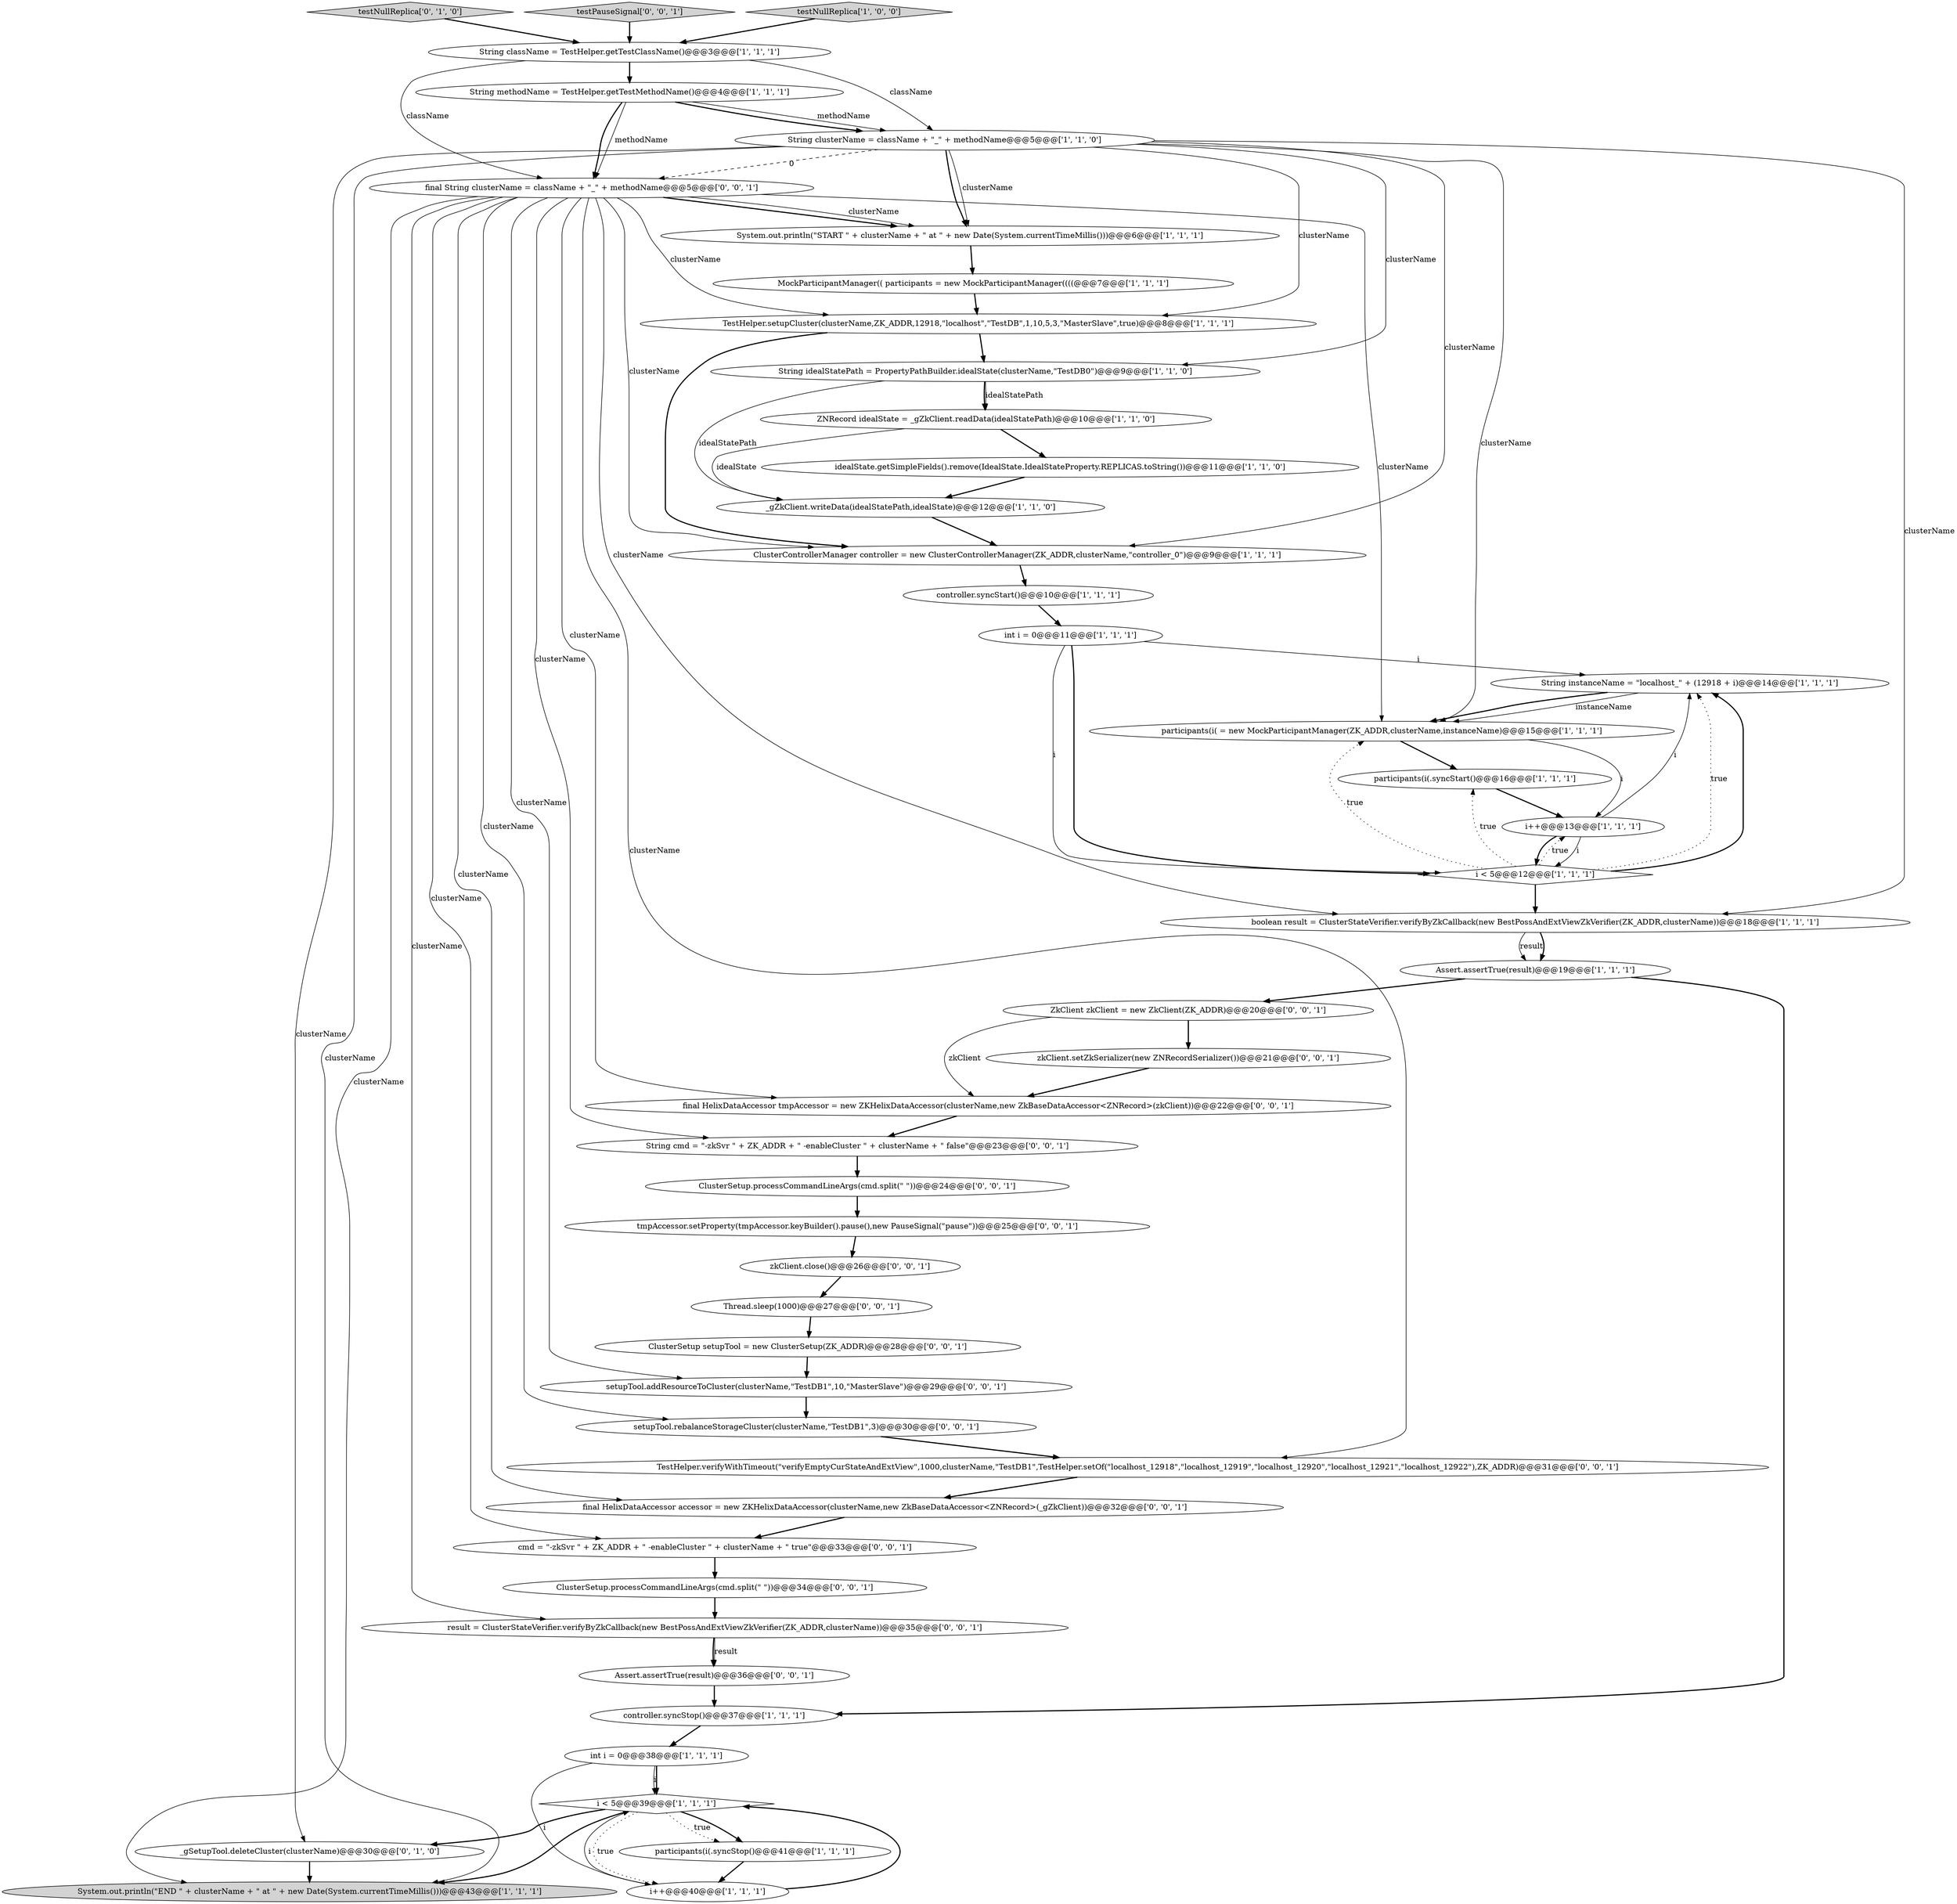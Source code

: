 digraph {
40 [style = filled, label = "String cmd = \"-zkSvr \" + ZK_ADDR + \" -enableCluster \" + clusterName + \" false\"@@@23@@@['0', '0', '1']", fillcolor = white, shape = ellipse image = "AAA0AAABBB3BBB"];
19 [style = filled, label = "ZNRecord idealState = _gZkClient.readData(idealStatePath)@@@10@@@['1', '1', '0']", fillcolor = white, shape = ellipse image = "AAA0AAABBB1BBB"];
2 [style = filled, label = "controller.syncStop()@@@37@@@['1', '1', '1']", fillcolor = white, shape = ellipse image = "AAA0AAABBB1BBB"];
47 [style = filled, label = "final String clusterName = className + \"_\" + methodName@@@5@@@['0', '0', '1']", fillcolor = white, shape = ellipse image = "AAA0AAABBB3BBB"];
27 [style = filled, label = "testNullReplica['0', '1', '0']", fillcolor = lightgray, shape = diamond image = "AAA0AAABBB2BBB"];
6 [style = filled, label = "System.out.println(\"START \" + clusterName + \" at \" + new Date(System.currentTimeMillis()))@@@6@@@['1', '1', '1']", fillcolor = white, shape = ellipse image = "AAA0AAABBB1BBB"];
33 [style = filled, label = "zkClient.setZkSerializer(new ZNRecordSerializer())@@@21@@@['0', '0', '1']", fillcolor = white, shape = ellipse image = "AAA0AAABBB3BBB"];
37 [style = filled, label = "testPauseSignal['0', '0', '1']", fillcolor = lightgray, shape = diamond image = "AAA0AAABBB3BBB"];
10 [style = filled, label = "ClusterControllerManager controller = new ClusterControllerManager(ZK_ADDR,clusterName,\"controller_0\")@@@9@@@['1', '1', '1']", fillcolor = white, shape = ellipse image = "AAA0AAABBB1BBB"];
20 [style = filled, label = "MockParticipantManager(( participants = new MockParticipantManager((((@@@7@@@['1', '1', '1']", fillcolor = white, shape = ellipse image = "AAA0AAABBB1BBB"];
36 [style = filled, label = "Assert.assertTrue(result)@@@36@@@['0', '0', '1']", fillcolor = white, shape = ellipse image = "AAA0AAABBB3BBB"];
18 [style = filled, label = "System.out.println(\"END \" + clusterName + \" at \" + new Date(System.currentTimeMillis()))@@@43@@@['1', '1', '1']", fillcolor = lightgray, shape = ellipse image = "AAA0AAABBB1BBB"];
32 [style = filled, label = "setupTool.rebalanceStorageCluster(clusterName,\"TestDB1\",3)@@@30@@@['0', '0', '1']", fillcolor = white, shape = ellipse image = "AAA0AAABBB3BBB"];
42 [style = filled, label = "ClusterSetup setupTool = new ClusterSetup(ZK_ADDR)@@@28@@@['0', '0', '1']", fillcolor = white, shape = ellipse image = "AAA0AAABBB3BBB"];
4 [style = filled, label = "participants(i(.syncStart()@@@16@@@['1', '1', '1']", fillcolor = white, shape = ellipse image = "AAA0AAABBB1BBB"];
5 [style = filled, label = "String clusterName = className + \"_\" + methodName@@@5@@@['1', '1', '0']", fillcolor = white, shape = ellipse image = "AAA0AAABBB1BBB"];
22 [style = filled, label = "controller.syncStart()@@@10@@@['1', '1', '1']", fillcolor = white, shape = ellipse image = "AAA0AAABBB1BBB"];
16 [style = filled, label = "int i = 0@@@38@@@['1', '1', '1']", fillcolor = white, shape = ellipse image = "AAA0AAABBB1BBB"];
21 [style = filled, label = "int i = 0@@@11@@@['1', '1', '1']", fillcolor = white, shape = ellipse image = "AAA0AAABBB1BBB"];
43 [style = filled, label = "cmd = \"-zkSvr \" + ZK_ADDR + \" -enableCluster \" + clusterName + \" true\"@@@33@@@['0', '0', '1']", fillcolor = white, shape = ellipse image = "AAA0AAABBB3BBB"];
35 [style = filled, label = "result = ClusterStateVerifier.verifyByZkCallback(new BestPossAndExtViewZkVerifier(ZK_ADDR,clusterName))@@@35@@@['0', '0', '1']", fillcolor = white, shape = ellipse image = "AAA0AAABBB3BBB"];
31 [style = filled, label = "ZkClient zkClient = new ZkClient(ZK_ADDR)@@@20@@@['0', '0', '1']", fillcolor = white, shape = ellipse image = "AAA0AAABBB3BBB"];
8 [style = filled, label = "String instanceName = \"localhost_\" + (12918 + i)@@@14@@@['1', '1', '1']", fillcolor = white, shape = ellipse image = "AAA0AAABBB1BBB"];
28 [style = filled, label = "_gSetupTool.deleteCluster(clusterName)@@@30@@@['0', '1', '0']", fillcolor = white, shape = ellipse image = "AAA1AAABBB2BBB"];
14 [style = filled, label = "participants(i(.syncStop()@@@41@@@['1', '1', '1']", fillcolor = white, shape = ellipse image = "AAA0AAABBB1BBB"];
13 [style = filled, label = "i < 5@@@39@@@['1', '1', '1']", fillcolor = white, shape = diamond image = "AAA0AAABBB1BBB"];
34 [style = filled, label = "final HelixDataAccessor tmpAccessor = new ZKHelixDataAccessor(clusterName,new ZkBaseDataAccessor<ZNRecord>(zkClient))@@@22@@@['0', '0', '1']", fillcolor = white, shape = ellipse image = "AAA0AAABBB3BBB"];
1 [style = filled, label = "i++@@@13@@@['1', '1', '1']", fillcolor = white, shape = ellipse image = "AAA0AAABBB1BBB"];
24 [style = filled, label = "_gZkClient.writeData(idealStatePath,idealState)@@@12@@@['1', '1', '0']", fillcolor = white, shape = ellipse image = "AAA0AAABBB1BBB"];
41 [style = filled, label = "tmpAccessor.setProperty(tmpAccessor.keyBuilder().pause(),new PauseSignal(\"pause\"))@@@25@@@['0', '0', '1']", fillcolor = white, shape = ellipse image = "AAA0AAABBB3BBB"];
30 [style = filled, label = "final HelixDataAccessor accessor = new ZKHelixDataAccessor(clusterName,new ZkBaseDataAccessor<ZNRecord>(_gZkClient))@@@32@@@['0', '0', '1']", fillcolor = white, shape = ellipse image = "AAA0AAABBB3BBB"];
7 [style = filled, label = "i < 5@@@12@@@['1', '1', '1']", fillcolor = white, shape = diamond image = "AAA0AAABBB1BBB"];
15 [style = filled, label = "String methodName = TestHelper.getTestMethodName()@@@4@@@['1', '1', '1']", fillcolor = white, shape = ellipse image = "AAA0AAABBB1BBB"];
23 [style = filled, label = "idealState.getSimpleFields().remove(IdealState.IdealStateProperty.REPLICAS.toString())@@@11@@@['1', '1', '0']", fillcolor = white, shape = ellipse image = "AAA0AAABBB1BBB"];
46 [style = filled, label = "ClusterSetup.processCommandLineArgs(cmd.split(\" \"))@@@24@@@['0', '0', '1']", fillcolor = white, shape = ellipse image = "AAA0AAABBB3BBB"];
45 [style = filled, label = "ClusterSetup.processCommandLineArgs(cmd.split(\" \"))@@@34@@@['0', '0', '1']", fillcolor = white, shape = ellipse image = "AAA0AAABBB3BBB"];
44 [style = filled, label = "setupTool.addResourceToCluster(clusterName,\"TestDB1\",10,\"MasterSlave\")@@@29@@@['0', '0', '1']", fillcolor = white, shape = ellipse image = "AAA0AAABBB3BBB"];
17 [style = filled, label = "participants(i( = new MockParticipantManager(ZK_ADDR,clusterName,instanceName)@@@15@@@['1', '1', '1']", fillcolor = white, shape = ellipse image = "AAA0AAABBB1BBB"];
3 [style = filled, label = "TestHelper.setupCluster(clusterName,ZK_ADDR,12918,\"localhost\",\"TestDB\",1,10,5,3,\"MasterSlave\",true)@@@8@@@['1', '1', '1']", fillcolor = white, shape = ellipse image = "AAA0AAABBB1BBB"];
25 [style = filled, label = "testNullReplica['1', '0', '0']", fillcolor = lightgray, shape = diamond image = "AAA0AAABBB1BBB"];
38 [style = filled, label = "TestHelper.verifyWithTimeout(\"verifyEmptyCurStateAndExtView\",1000,clusterName,\"TestDB1\",TestHelper.setOf(\"localhost_12918\",\"localhost_12919\",\"localhost_12920\",\"localhost_12921\",\"localhost_12922\"),ZK_ADDR)@@@31@@@['0', '0', '1']", fillcolor = white, shape = ellipse image = "AAA0AAABBB3BBB"];
39 [style = filled, label = "zkClient.close()@@@26@@@['0', '0', '1']", fillcolor = white, shape = ellipse image = "AAA0AAABBB3BBB"];
29 [style = filled, label = "Thread.sleep(1000)@@@27@@@['0', '0', '1']", fillcolor = white, shape = ellipse image = "AAA0AAABBB3BBB"];
0 [style = filled, label = "String idealStatePath = PropertyPathBuilder.idealState(clusterName,\"TestDB0\")@@@9@@@['1', '1', '0']", fillcolor = white, shape = ellipse image = "AAA0AAABBB1BBB"];
11 [style = filled, label = "i++@@@40@@@['1', '1', '1']", fillcolor = white, shape = ellipse image = "AAA0AAABBB1BBB"];
9 [style = filled, label = "String className = TestHelper.getTestClassName()@@@3@@@['1', '1', '1']", fillcolor = white, shape = ellipse image = "AAA0AAABBB1BBB"];
12 [style = filled, label = "boolean result = ClusterStateVerifier.verifyByZkCallback(new BestPossAndExtViewZkVerifier(ZK_ADDR,clusterName))@@@18@@@['1', '1', '1']", fillcolor = white, shape = ellipse image = "AAA0AAABBB1BBB"];
26 [style = filled, label = "Assert.assertTrue(result)@@@19@@@['1', '1', '1']", fillcolor = white, shape = ellipse image = "AAA0AAABBB1BBB"];
5->6 [style = solid, label="clusterName"];
1->7 [style = solid, label="i"];
3->10 [style = bold, label=""];
5->3 [style = solid, label="clusterName"];
16->11 [style = solid, label="i"];
26->2 [style = bold, label=""];
21->8 [style = solid, label="i"];
5->28 [style = solid, label="clusterName"];
43->45 [style = bold, label=""];
36->2 [style = bold, label=""];
47->12 [style = solid, label="clusterName"];
30->43 [style = bold, label=""];
33->34 [style = bold, label=""];
19->23 [style = bold, label=""];
24->10 [style = bold, label=""];
16->13 [style = bold, label=""];
14->11 [style = bold, label=""];
47->30 [style = solid, label="clusterName"];
15->47 [style = solid, label="methodName"];
17->4 [style = bold, label=""];
19->24 [style = solid, label="idealState"];
16->13 [style = solid, label="i"];
12->26 [style = solid, label="result"];
28->18 [style = bold, label=""];
31->33 [style = bold, label=""];
42->44 [style = bold, label=""];
47->10 [style = solid, label="clusterName"];
5->6 [style = bold, label=""];
47->34 [style = solid, label="clusterName"];
32->38 [style = bold, label=""];
7->8 [style = dotted, label="true"];
0->19 [style = bold, label=""];
15->47 [style = bold, label=""];
13->28 [style = bold, label=""];
41->39 [style = bold, label=""];
5->12 [style = solid, label="clusterName"];
6->20 [style = bold, label=""];
4->1 [style = bold, label=""];
47->17 [style = solid, label="clusterName"];
7->12 [style = bold, label=""];
21->7 [style = solid, label="i"];
35->36 [style = bold, label=""];
15->5 [style = bold, label=""];
11->13 [style = bold, label=""];
5->18 [style = solid, label="clusterName"];
25->9 [style = bold, label=""];
2->16 [style = bold, label=""];
46->41 [style = bold, label=""];
22->21 [style = bold, label=""];
47->32 [style = solid, label="clusterName"];
13->14 [style = dotted, label="true"];
12->26 [style = bold, label=""];
7->4 [style = dotted, label="true"];
20->3 [style = bold, label=""];
7->8 [style = bold, label=""];
47->6 [style = bold, label=""];
47->44 [style = solid, label="clusterName"];
13->11 [style = dotted, label="true"];
9->15 [style = bold, label=""];
27->9 [style = bold, label=""];
47->18 [style = solid, label="clusterName"];
7->1 [style = dotted, label="true"];
10->22 [style = bold, label=""];
40->46 [style = bold, label=""];
9->5 [style = solid, label="className"];
5->47 [style = dashed, label="0"];
9->47 [style = solid, label="className"];
21->7 [style = bold, label=""];
39->29 [style = bold, label=""];
45->35 [style = bold, label=""];
47->38 [style = solid, label="clusterName"];
35->36 [style = solid, label="result"];
1->7 [style = bold, label=""];
37->9 [style = bold, label=""];
5->0 [style = solid, label="clusterName"];
47->3 [style = solid, label="clusterName"];
17->1 [style = solid, label="i"];
47->6 [style = solid, label="clusterName"];
47->35 [style = solid, label="clusterName"];
29->42 [style = bold, label=""];
1->8 [style = solid, label="i"];
8->17 [style = solid, label="instanceName"];
0->24 [style = solid, label="idealStatePath"];
7->17 [style = dotted, label="true"];
23->24 [style = bold, label=""];
26->31 [style = bold, label=""];
44->32 [style = bold, label=""];
34->40 [style = bold, label=""];
47->43 [style = solid, label="clusterName"];
8->17 [style = bold, label=""];
13->18 [style = bold, label=""];
38->30 [style = bold, label=""];
11->13 [style = solid, label="i"];
3->0 [style = bold, label=""];
5->10 [style = solid, label="clusterName"];
5->17 [style = solid, label="clusterName"];
15->5 [style = solid, label="methodName"];
31->34 [style = solid, label="zkClient"];
47->40 [style = solid, label="clusterName"];
13->14 [style = bold, label=""];
0->19 [style = solid, label="idealStatePath"];
}
